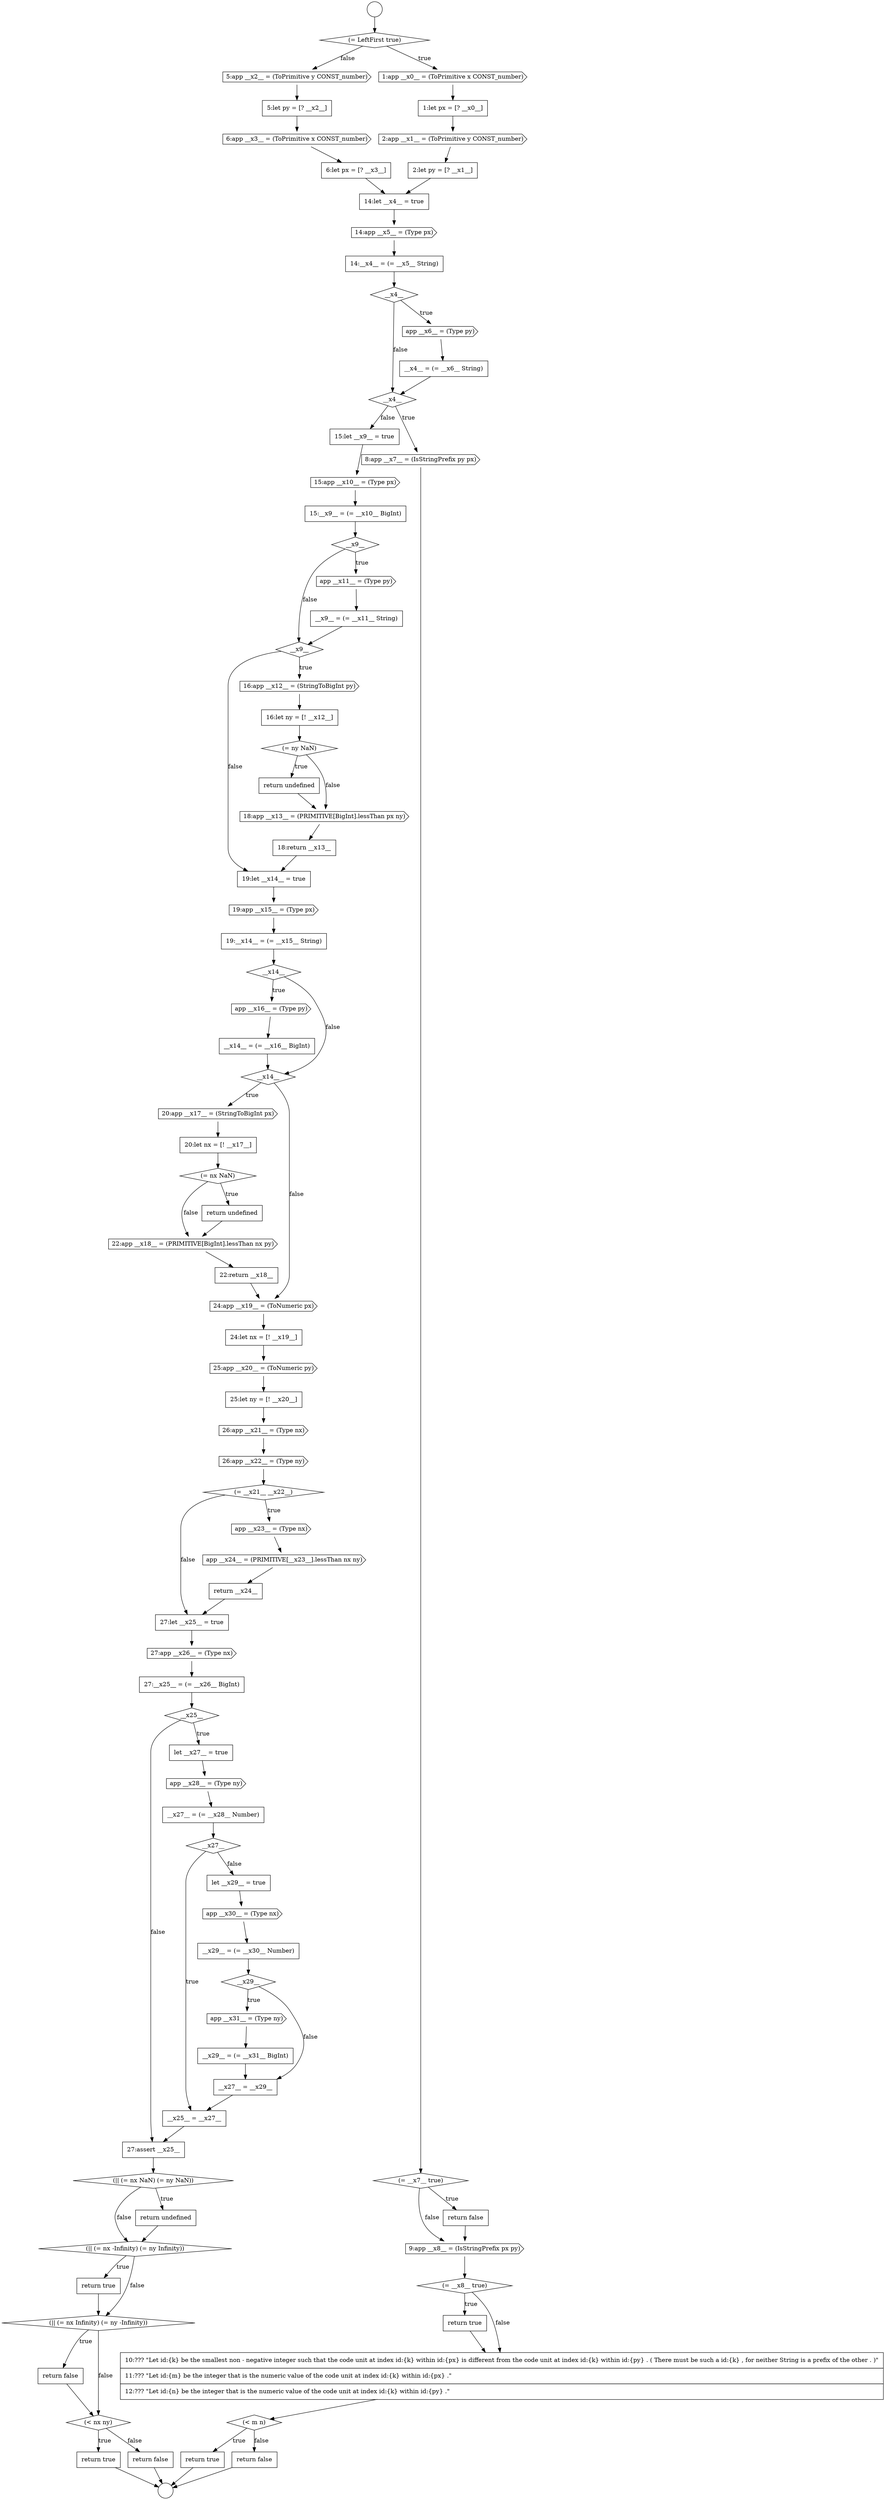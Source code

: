 digraph {
  node913 [shape=none, margin=0, label=<<font color="black">
    <table border="0" cellborder="1" cellspacing="0" cellpadding="10">
      <tr><td align="left">__x29__ = (= __x31__ BigInt)</td></tr>
    </table>
  </font>> color="black" fillcolor="white" style=filled]
  node919 [shape=diamond, label=<<font color="black">(|| (= nx -Infinity) (= ny Infinity))</font>> color="black" fillcolor="white" style=filled]
  node836 [shape=circle label=" " color="black" fillcolor="white" style=filled]
  node896 [shape=diamond, label=<<font color="black">(= __x21__ __x22__)</font>> color="black" fillcolor="white" style=filled]
  node892 [shape=cds, label=<<font color="black">25:app __x20__ = (ToNumeric py)</font>> color="black" fillcolor="white" style=filled]
  node846 [shape=none, margin=0, label=<<font color="black">
    <table border="0" cellborder="1" cellspacing="0" cellpadding="10">
      <tr><td align="left">6:let px = [? __x3__]</td></tr>
    </table>
  </font>> color="black" fillcolor="white" style=filled]
  node909 [shape=cds, label=<<font color="black">app __x30__ = (Type nx)</font>> color="black" fillcolor="white" style=filled]
  node893 [shape=none, margin=0, label=<<font color="black">
    <table border="0" cellborder="1" cellspacing="0" cellpadding="10">
      <tr><td align="left">25:let ny = [! __x20__]</td></tr>
    </table>
  </font>> color="black" fillcolor="white" style=filled]
  node873 [shape=diamond, label=<<font color="black">(= ny NaN)</font>> color="black" fillcolor="white" style=filled]
  node878 [shape=cds, label=<<font color="black">19:app __x15__ = (Type px)</font>> color="black" fillcolor="white" style=filled]
  node861 [shape=diamond, label=<<font color="black">(&lt; m n)</font>> color="black" fillcolor="white" style=filled]
  node898 [shape=cds, label=<<font color="black">app __x24__ = (PRIMITIVE[__x23__].lessThan nx ny)</font>> color="black" fillcolor="white" style=filled]
  node841 [shape=cds, label=<<font color="black">2:app __x1__ = (ToPrimitive y CONST_number)</font>> color="black" fillcolor="white" style=filled]
  node885 [shape=none, margin=0, label=<<font color="black">
    <table border="0" cellborder="1" cellspacing="0" cellpadding="10">
      <tr><td align="left">20:let nx = [! __x17__]</td></tr>
    </table>
  </font>> color="black" fillcolor="white" style=filled]
  node838 [shape=diamond, label=<<font color="black">(= LeftFirst true)</font>> color="black" fillcolor="white" style=filled]
  node917 [shape=diamond, label=<<font color="black">(|| (= nx NaN) (= ny NaN))</font>> color="black" fillcolor="white" style=filled]
  node902 [shape=none, margin=0, label=<<font color="black">
    <table border="0" cellborder="1" cellspacing="0" cellpadding="10">
      <tr><td align="left">27:__x25__ = (= __x26__ BigInt)</td></tr>
    </table>
  </font>> color="black" fillcolor="white" style=filled]
  node853 [shape=diamond, label=<<font color="black">__x4__</font>> color="black" fillcolor="white" style=filled]
  node870 [shape=diamond, label=<<font color="black">__x9__</font>> color="black" fillcolor="white" style=filled]
  node881 [shape=cds, label=<<font color="black">app __x16__ = (Type py)</font>> color="black" fillcolor="white" style=filled]
  node924 [shape=none, margin=0, label=<<font color="black">
    <table border="0" cellborder="1" cellspacing="0" cellpadding="10">
      <tr><td align="left">return true</td></tr>
    </table>
  </font>> color="black" fillcolor="white" style=filled]
  node905 [shape=cds, label=<<font color="black">app __x28__ = (Type ny)</font>> color="black" fillcolor="white" style=filled]
  node877 [shape=none, margin=0, label=<<font color="black">
    <table border="0" cellborder="1" cellspacing="0" cellpadding="10">
      <tr><td align="left">19:let __x14__ = true</td></tr>
    </table>
  </font>> color="black" fillcolor="white" style=filled]
  node866 [shape=none, margin=0, label=<<font color="black">
    <table border="0" cellborder="1" cellspacing="0" cellpadding="10">
      <tr><td align="left">15:__x9__ = (= __x10__ BigInt)</td></tr>
    </table>
  </font>> color="black" fillcolor="white" style=filled]
  node849 [shape=none, margin=0, label=<<font color="black">
    <table border="0" cellborder="1" cellspacing="0" cellpadding="10">
      <tr><td align="left">14:__x4__ = (= __x5__ String)</td></tr>
    </table>
  </font>> color="black" fillcolor="white" style=filled]
  node920 [shape=none, margin=0, label=<<font color="black">
    <table border="0" cellborder="1" cellspacing="0" cellpadding="10">
      <tr><td align="left">return true</td></tr>
    </table>
  </font>> color="black" fillcolor="white" style=filled]
  node925 [shape=none, margin=0, label=<<font color="black">
    <table border="0" cellborder="1" cellspacing="0" cellpadding="10">
      <tr><td align="left">return false</td></tr>
    </table>
  </font>> color="black" fillcolor="white" style=filled]
  node910 [shape=none, margin=0, label=<<font color="black">
    <table border="0" cellborder="1" cellspacing="0" cellpadding="10">
      <tr><td align="left">__x29__ = (= __x30__ Number)</td></tr>
    </table>
  </font>> color="black" fillcolor="white" style=filled]
  node894 [shape=cds, label=<<font color="black">26:app __x21__ = (Type nx)</font>> color="black" fillcolor="white" style=filled]
  node862 [shape=none, margin=0, label=<<font color="black">
    <table border="0" cellborder="1" cellspacing="0" cellpadding="10">
      <tr><td align="left">return true</td></tr>
    </table>
  </font>> color="black" fillcolor="white" style=filled]
  node916 [shape=none, margin=0, label=<<font color="black">
    <table border="0" cellborder="1" cellspacing="0" cellpadding="10">
      <tr><td align="left">27:assert __x25__</td></tr>
    </table>
  </font>> color="black" fillcolor="white" style=filled]
  node847 [shape=none, margin=0, label=<<font color="black">
    <table border="0" cellborder="1" cellspacing="0" cellpadding="10">
      <tr><td align="left">14:let __x4__ = true</td></tr>
    </table>
  </font>> color="black" fillcolor="white" style=filled]
  node879 [shape=none, margin=0, label=<<font color="black">
    <table border="0" cellborder="1" cellspacing="0" cellpadding="10">
      <tr><td align="left">19:__x14__ = (= __x15__ String)</td></tr>
    </table>
  </font>> color="black" fillcolor="white" style=filled]
  node852 [shape=none, margin=0, label=<<font color="black">
    <table border="0" cellborder="1" cellspacing="0" cellpadding="10">
      <tr><td align="left">__x4__ = (= __x6__ String)</td></tr>
    </table>
  </font>> color="black" fillcolor="white" style=filled]
  node889 [shape=none, margin=0, label=<<font color="black">
    <table border="0" cellborder="1" cellspacing="0" cellpadding="10">
      <tr><td align="left">22:return __x18__</td></tr>
    </table>
  </font>> color="black" fillcolor="white" style=filled]
  node842 [shape=none, margin=0, label=<<font color="black">
    <table border="0" cellborder="1" cellspacing="0" cellpadding="10">
      <tr><td align="left">2:let py = [? __x1__]</td></tr>
    </table>
  </font>> color="black" fillcolor="white" style=filled]
  node874 [shape=none, margin=0, label=<<font color="black">
    <table border="0" cellborder="1" cellspacing="0" cellpadding="10">
      <tr><td align="left">return undefined</td></tr>
    </table>
  </font>> color="black" fillcolor="white" style=filled]
  node869 [shape=none, margin=0, label=<<font color="black">
    <table border="0" cellborder="1" cellspacing="0" cellpadding="10">
      <tr><td align="left">__x9__ = (= __x11__ String)</td></tr>
    </table>
  </font>> color="black" fillcolor="white" style=filled]
  node857 [shape=cds, label=<<font color="black">9:app __x8__ = (IsStringPrefix px py)</font>> color="black" fillcolor="white" style=filled]
  node884 [shape=cds, label=<<font color="black">20:app __x17__ = (StringToBigInt px)</font>> color="black" fillcolor="white" style=filled]
  node901 [shape=cds, label=<<font color="black">27:app __x26__ = (Type nx)</font>> color="black" fillcolor="white" style=filled]
  node837 [shape=circle label=" " color="black" fillcolor="white" style=filled]
  node911 [shape=diamond, label=<<font color="black">__x29__</font>> color="black" fillcolor="white" style=filled]
  node921 [shape=diamond, label=<<font color="black">(|| (= nx Infinity) (= ny -Infinity))</font>> color="black" fillcolor="white" style=filled]
  node888 [shape=cds, label=<<font color="black">22:app __x18__ = (PRIMITIVE[BigInt].lessThan nx py)</font>> color="black" fillcolor="white" style=filled]
  node906 [shape=none, margin=0, label=<<font color="black">
    <table border="0" cellborder="1" cellspacing="0" cellpadding="10">
      <tr><td align="left">__x27__ = (= __x28__ Number)</td></tr>
    </table>
  </font>> color="black" fillcolor="white" style=filled]
  node856 [shape=none, margin=0, label=<<font color="black">
    <table border="0" cellborder="1" cellspacing="0" cellpadding="10">
      <tr><td align="left">return false</td></tr>
    </table>
  </font>> color="black" fillcolor="white" style=filled]
  node904 [shape=none, margin=0, label=<<font color="black">
    <table border="0" cellborder="1" cellspacing="0" cellpadding="10">
      <tr><td align="left">let __x27__ = true</td></tr>
    </table>
  </font>> color="black" fillcolor="white" style=filled]
  node843 [shape=cds, label=<<font color="black">5:app __x2__ = (ToPrimitive y CONST_number)</font>> color="black" fillcolor="white" style=filled]
  node875 [shape=cds, label=<<font color="black">18:app __x13__ = (PRIMITIVE[BigInt].lessThan px ny)</font>> color="black" fillcolor="white" style=filled]
  node900 [shape=none, margin=0, label=<<font color="black">
    <table border="0" cellborder="1" cellspacing="0" cellpadding="10">
      <tr><td align="left">27:let __x25__ = true</td></tr>
    </table>
  </font>> color="black" fillcolor="white" style=filled]
  node880 [shape=diamond, label=<<font color="black">__x14__</font>> color="black" fillcolor="white" style=filled]
  node863 [shape=none, margin=0, label=<<font color="black">
    <table border="0" cellborder="1" cellspacing="0" cellpadding="10">
      <tr><td align="left">return false</td></tr>
    </table>
  </font>> color="black" fillcolor="white" style=filled]
  node890 [shape=cds, label=<<font color="black">24:app __x19__ = (ToNumeric px)</font>> color="black" fillcolor="white" style=filled]
  node858 [shape=diamond, label=<<font color="black">(= __x8__ true)</font>> color="black" fillcolor="white" style=filled]
  node848 [shape=cds, label=<<font color="black">14:app __x5__ = (Type px)</font>> color="black" fillcolor="white" style=filled]
  node895 [shape=cds, label=<<font color="black">26:app __x22__ = (Type ny)</font>> color="black" fillcolor="white" style=filled]
  node915 [shape=none, margin=0, label=<<font color="black">
    <table border="0" cellborder="1" cellspacing="0" cellpadding="10">
      <tr><td align="left">__x25__ = __x27__</td></tr>
    </table>
  </font>> color="black" fillcolor="white" style=filled]
  node912 [shape=cds, label=<<font color="black">app __x31__ = (Type ny)</font>> color="black" fillcolor="white" style=filled]
  node868 [shape=cds, label=<<font color="black">app __x11__ = (Type py)</font>> color="black" fillcolor="white" style=filled]
  node883 [shape=diamond, label=<<font color="black">__x14__</font>> color="black" fillcolor="white" style=filled]
  node851 [shape=cds, label=<<font color="black">app __x6__ = (Type py)</font>> color="black" fillcolor="white" style=filled]
  node922 [shape=none, margin=0, label=<<font color="black">
    <table border="0" cellborder="1" cellspacing="0" cellpadding="10">
      <tr><td align="left">return false</td></tr>
    </table>
  </font>> color="black" fillcolor="white" style=filled]
  node855 [shape=diamond, label=<<font color="black">(= __x7__ true)</font>> color="black" fillcolor="white" style=filled]
  node872 [shape=none, margin=0, label=<<font color="black">
    <table border="0" cellborder="1" cellspacing="0" cellpadding="10">
      <tr><td align="left">16:let ny = [! __x12__]</td></tr>
    </table>
  </font>> color="black" fillcolor="white" style=filled]
  node887 [shape=none, margin=0, label=<<font color="black">
    <table border="0" cellborder="1" cellspacing="0" cellpadding="10">
      <tr><td align="left">return undefined</td></tr>
    </table>
  </font>> color="black" fillcolor="white" style=filled]
  node840 [shape=none, margin=0, label=<<font color="black">
    <table border="0" cellborder="1" cellspacing="0" cellpadding="10">
      <tr><td align="left">1:let px = [? __x0__]</td></tr>
    </table>
  </font>> color="black" fillcolor="white" style=filled]
  node907 [shape=diamond, label=<<font color="black">__x27__</font>> color="black" fillcolor="white" style=filled]
  node864 [shape=none, margin=0, label=<<font color="black">
    <table border="0" cellborder="1" cellspacing="0" cellpadding="10">
      <tr><td align="left">15:let __x9__ = true</td></tr>
    </table>
  </font>> color="black" fillcolor="white" style=filled]
  node876 [shape=none, margin=0, label=<<font color="black">
    <table border="0" cellborder="1" cellspacing="0" cellpadding="10">
      <tr><td align="left">18:return __x13__</td></tr>
    </table>
  </font>> color="black" fillcolor="white" style=filled]
  node859 [shape=none, margin=0, label=<<font color="black">
    <table border="0" cellborder="1" cellspacing="0" cellpadding="10">
      <tr><td align="left">return true</td></tr>
    </table>
  </font>> color="black" fillcolor="white" style=filled]
  node845 [shape=cds, label=<<font color="black">6:app __x3__ = (ToPrimitive x CONST_number)</font>> color="black" fillcolor="white" style=filled]
  node903 [shape=diamond, label=<<font color="black">__x25__</font>> color="black" fillcolor="white" style=filled]
  node891 [shape=none, margin=0, label=<<font color="black">
    <table border="0" cellborder="1" cellspacing="0" cellpadding="10">
      <tr><td align="left">24:let nx = [! __x19__]</td></tr>
    </table>
  </font>> color="black" fillcolor="white" style=filled]
  node844 [shape=none, margin=0, label=<<font color="black">
    <table border="0" cellborder="1" cellspacing="0" cellpadding="10">
      <tr><td align="left">5:let py = [? __x2__]</td></tr>
    </table>
  </font>> color="black" fillcolor="white" style=filled]
  node914 [shape=none, margin=0, label=<<font color="black">
    <table border="0" cellborder="1" cellspacing="0" cellpadding="10">
      <tr><td align="left">__x27__ = __x29__</td></tr>
    </table>
  </font>> color="black" fillcolor="white" style=filled]
  node899 [shape=none, margin=0, label=<<font color="black">
    <table border="0" cellborder="1" cellspacing="0" cellpadding="10">
      <tr><td align="left">return __x24__</td></tr>
    </table>
  </font>> color="black" fillcolor="white" style=filled]
  node854 [shape=cds, label=<<font color="black">8:app __x7__ = (IsStringPrefix py px)</font>> color="black" fillcolor="white" style=filled]
  node867 [shape=diamond, label=<<font color="black">__x9__</font>> color="black" fillcolor="white" style=filled]
  node865 [shape=cds, label=<<font color="black">15:app __x10__ = (Type px)</font>> color="black" fillcolor="white" style=filled]
  node918 [shape=none, margin=0, label=<<font color="black">
    <table border="0" cellborder="1" cellspacing="0" cellpadding="10">
      <tr><td align="left">return undefined</td></tr>
    </table>
  </font>> color="black" fillcolor="white" style=filled]
  node897 [shape=cds, label=<<font color="black">app __x23__ = (Type nx)</font>> color="black" fillcolor="white" style=filled]
  node886 [shape=diamond, label=<<font color="black">(= nx NaN)</font>> color="black" fillcolor="white" style=filled]
  node839 [shape=cds, label=<<font color="black">1:app __x0__ = (ToPrimitive x CONST_number)</font>> color="black" fillcolor="white" style=filled]
  node860 [shape=none, margin=0, label=<<font color="black">
    <table border="0" cellborder="1" cellspacing="0" cellpadding="10">
      <tr><td align="left">10:??? &quot;Let id:{k} be the smallest non - negative integer such that the code unit at index id:{k} within id:{px} is different from the code unit at index id:{k} within id:{py} . ( There must be such a id:{k} , for neither String is a prefix of the other . )&quot;</td></tr>
      <tr><td align="left">11:??? &quot;Let id:{m} be the integer that is the numeric value of the code unit at index id:{k} within id:{px} .&quot;</td></tr>
      <tr><td align="left">12:??? &quot;Let id:{n} be the integer that is the numeric value of the code unit at index id:{k} within id:{py} .&quot;</td></tr>
    </table>
  </font>> color="black" fillcolor="white" style=filled]
  node908 [shape=none, margin=0, label=<<font color="black">
    <table border="0" cellborder="1" cellspacing="0" cellpadding="10">
      <tr><td align="left">let __x29__ = true</td></tr>
    </table>
  </font>> color="black" fillcolor="white" style=filled]
  node850 [shape=diamond, label=<<font color="black">__x4__</font>> color="black" fillcolor="white" style=filled]
  node871 [shape=cds, label=<<font color="black">16:app __x12__ = (StringToBigInt py)</font>> color="black" fillcolor="white" style=filled]
  node923 [shape=diamond, label=<<font color="black">(&lt; nx ny)</font>> color="black" fillcolor="white" style=filled]
  node882 [shape=none, margin=0, label=<<font color="black">
    <table border="0" cellborder="1" cellspacing="0" cellpadding="10">
      <tr><td align="left">__x14__ = (= __x16__ BigInt)</td></tr>
    </table>
  </font>> color="black" fillcolor="white" style=filled]
  node861 -> node862 [label=<<font color="black">true</font>> color="black"]
  node861 -> node863 [label=<<font color="black">false</font>> color="black"]
  node905 -> node906 [ color="black"]
  node874 -> node875 [ color="black"]
  node909 -> node910 [ color="black"]
  node918 -> node919 [ color="black"]
  node858 -> node859 [label=<<font color="black">true</font>> color="black"]
  node858 -> node860 [label=<<font color="black">false</font>> color="black"]
  node904 -> node905 [ color="black"]
  node920 -> node921 [ color="black"]
  node911 -> node912 [label=<<font color="black">true</font>> color="black"]
  node911 -> node914 [label=<<font color="black">false</font>> color="black"]
  node897 -> node898 [ color="black"]
  node875 -> node876 [ color="black"]
  node863 -> node837 [ color="black"]
  node839 -> node840 [ color="black"]
  node841 -> node842 [ color="black"]
  node850 -> node851 [label=<<font color="black">true</font>> color="black"]
  node850 -> node853 [label=<<font color="black">false</font>> color="black"]
  node872 -> node873 [ color="black"]
  node878 -> node879 [ color="black"]
  node902 -> node903 [ color="black"]
  node848 -> node849 [ color="black"]
  node910 -> node911 [ color="black"]
  node860 -> node861 [ color="black"]
  node840 -> node841 [ color="black"]
  node844 -> node845 [ color="black"]
  node855 -> node856 [label=<<font color="black">true</font>> color="black"]
  node855 -> node857 [label=<<font color="black">false</font>> color="black"]
  node836 -> node838 [ color="black"]
  node894 -> node895 [ color="black"]
  node862 -> node837 [ color="black"]
  node893 -> node894 [ color="black"]
  node892 -> node893 [ color="black"]
  node896 -> node897 [label=<<font color="black">true</font>> color="black"]
  node896 -> node900 [label=<<font color="black">false</font>> color="black"]
  node925 -> node837 [ color="black"]
  node857 -> node858 [ color="black"]
  node880 -> node881 [label=<<font color="black">true</font>> color="black"]
  node880 -> node883 [label=<<font color="black">false</font>> color="black"]
  node919 -> node920 [label=<<font color="black">true</font>> color="black"]
  node919 -> node921 [label=<<font color="black">false</font>> color="black"]
  node838 -> node839 [label=<<font color="black">true</font>> color="black"]
  node838 -> node843 [label=<<font color="black">false</font>> color="black"]
  node882 -> node883 [ color="black"]
  node923 -> node924 [label=<<font color="black">true</font>> color="black"]
  node923 -> node925 [label=<<font color="black">false</font>> color="black"]
  node877 -> node878 [ color="black"]
  node869 -> node870 [ color="black"]
  node917 -> node918 [label=<<font color="black">true</font>> color="black"]
  node917 -> node919 [label=<<font color="black">false</font>> color="black"]
  node853 -> node854 [label=<<font color="black">true</font>> color="black"]
  node853 -> node864 [label=<<font color="black">false</font>> color="black"]
  node879 -> node880 [ color="black"]
  node851 -> node852 [ color="black"]
  node873 -> node874 [label=<<font color="black">true</font>> color="black"]
  node873 -> node875 [label=<<font color="black">false</font>> color="black"]
  node924 -> node837 [ color="black"]
  node914 -> node915 [ color="black"]
  node845 -> node846 [ color="black"]
  node912 -> node913 [ color="black"]
  node885 -> node886 [ color="black"]
  node867 -> node868 [label=<<font color="black">true</font>> color="black"]
  node867 -> node870 [label=<<font color="black">false</font>> color="black"]
  node915 -> node916 [ color="black"]
  node891 -> node892 [ color="black"]
  node871 -> node872 [ color="black"]
  node854 -> node855 [ color="black"]
  node921 -> node922 [label=<<font color="black">true</font>> color="black"]
  node921 -> node923 [label=<<font color="black">false</font>> color="black"]
  node849 -> node850 [ color="black"]
  node876 -> node877 [ color="black"]
  node846 -> node847 [ color="black"]
  node847 -> node848 [ color="black"]
  node889 -> node890 [ color="black"]
  node898 -> node899 [ color="black"]
  node868 -> node869 [ color="black"]
  node901 -> node902 [ color="black"]
  node843 -> node844 [ color="black"]
  node907 -> node915 [label=<<font color="black">true</font>> color="black"]
  node907 -> node908 [label=<<font color="black">false</font>> color="black"]
  node906 -> node907 [ color="black"]
  node884 -> node885 [ color="black"]
  node888 -> node889 [ color="black"]
  node903 -> node904 [label=<<font color="black">true</font>> color="black"]
  node903 -> node916 [label=<<font color="black">false</font>> color="black"]
  node922 -> node923 [ color="black"]
  node908 -> node909 [ color="black"]
  node899 -> node900 [ color="black"]
  node890 -> node891 [ color="black"]
  node900 -> node901 [ color="black"]
  node865 -> node866 [ color="black"]
  node887 -> node888 [ color="black"]
  node913 -> node914 [ color="black"]
  node852 -> node853 [ color="black"]
  node870 -> node871 [label=<<font color="black">true</font>> color="black"]
  node870 -> node877 [label=<<font color="black">false</font>> color="black"]
  node916 -> node917 [ color="black"]
  node895 -> node896 [ color="black"]
  node859 -> node860 [ color="black"]
  node886 -> node887 [label=<<font color="black">true</font>> color="black"]
  node886 -> node888 [label=<<font color="black">false</font>> color="black"]
  node883 -> node884 [label=<<font color="black">true</font>> color="black"]
  node883 -> node890 [label=<<font color="black">false</font>> color="black"]
  node842 -> node847 [ color="black"]
  node881 -> node882 [ color="black"]
  node864 -> node865 [ color="black"]
  node856 -> node857 [ color="black"]
  node866 -> node867 [ color="black"]
}
